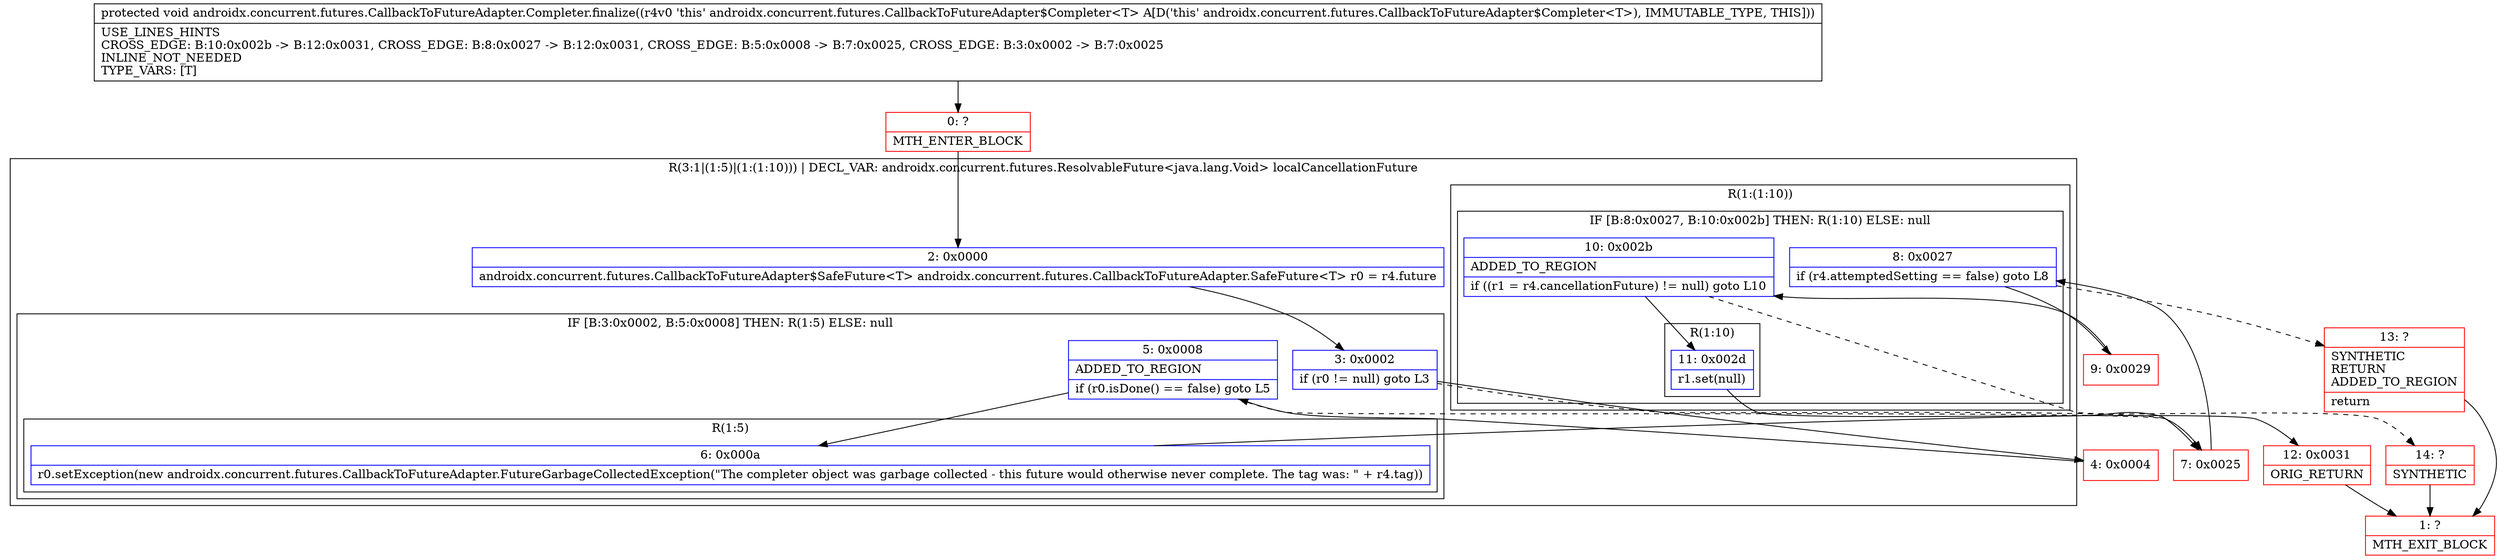 digraph "CFG forandroidx.concurrent.futures.CallbackToFutureAdapter.Completer.finalize()V" {
subgraph cluster_Region_568475351 {
label = "R(3:1|(1:5)|(1:(1:10))) | DECL_VAR: androidx.concurrent.futures.ResolvableFuture\<java.lang.Void\> localCancellationFuture\l";
node [shape=record,color=blue];
Node_2 [shape=record,label="{2\:\ 0x0000|androidx.concurrent.futures.CallbackToFutureAdapter$SafeFuture\<T\> androidx.concurrent.futures.CallbackToFutureAdapter.SafeFuture\<T\> r0 = r4.future\l}"];
subgraph cluster_IfRegion_793162474 {
label = "IF [B:3:0x0002, B:5:0x0008] THEN: R(1:5) ELSE: null";
node [shape=record,color=blue];
Node_3 [shape=record,label="{3\:\ 0x0002|if (r0 != null) goto L3\l}"];
Node_5 [shape=record,label="{5\:\ 0x0008|ADDED_TO_REGION\l|if (r0.isDone() == false) goto L5\l}"];
subgraph cluster_Region_735620619 {
label = "R(1:5)";
node [shape=record,color=blue];
Node_6 [shape=record,label="{6\:\ 0x000a|r0.setException(new androidx.concurrent.futures.CallbackToFutureAdapter.FutureGarbageCollectedException(\"The completer object was garbage collected \- this future would otherwise never complete. The tag was: \" + r4.tag))\l}"];
}
}
subgraph cluster_Region_2037491666 {
label = "R(1:(1:10))";
node [shape=record,color=blue];
subgraph cluster_IfRegion_2147055656 {
label = "IF [B:8:0x0027, B:10:0x002b] THEN: R(1:10) ELSE: null";
node [shape=record,color=blue];
Node_8 [shape=record,label="{8\:\ 0x0027|if (r4.attemptedSetting == false) goto L8\l}"];
Node_10 [shape=record,label="{10\:\ 0x002b|ADDED_TO_REGION\l|if ((r1 = r4.cancellationFuture) != null) goto L10\l}"];
subgraph cluster_Region_1063324032 {
label = "R(1:10)";
node [shape=record,color=blue];
Node_11 [shape=record,label="{11\:\ 0x002d|r1.set(null)\l}"];
}
}
}
}
Node_0 [shape=record,color=red,label="{0\:\ ?|MTH_ENTER_BLOCK\l}"];
Node_4 [shape=record,color=red,label="{4\:\ 0x0004}"];
Node_7 [shape=record,color=red,label="{7\:\ 0x0025}"];
Node_9 [shape=record,color=red,label="{9\:\ 0x0029}"];
Node_12 [shape=record,color=red,label="{12\:\ 0x0031|ORIG_RETURN\l}"];
Node_1 [shape=record,color=red,label="{1\:\ ?|MTH_EXIT_BLOCK\l}"];
Node_14 [shape=record,color=red,label="{14\:\ ?|SYNTHETIC\l}"];
Node_13 [shape=record,color=red,label="{13\:\ ?|SYNTHETIC\lRETURN\lADDED_TO_REGION\l|return\l}"];
MethodNode[shape=record,label="{protected void androidx.concurrent.futures.CallbackToFutureAdapter.Completer.finalize((r4v0 'this' androidx.concurrent.futures.CallbackToFutureAdapter$Completer\<T\> A[D('this' androidx.concurrent.futures.CallbackToFutureAdapter$Completer\<T\>), IMMUTABLE_TYPE, THIS]))  | USE_LINES_HINTS\lCROSS_EDGE: B:10:0x002b \-\> B:12:0x0031, CROSS_EDGE: B:8:0x0027 \-\> B:12:0x0031, CROSS_EDGE: B:5:0x0008 \-\> B:7:0x0025, CROSS_EDGE: B:3:0x0002 \-\> B:7:0x0025\lINLINE_NOT_NEEDED\lTYPE_VARS: [T]\l}"];
MethodNode -> Node_0;Node_2 -> Node_3;
Node_3 -> Node_4;
Node_3 -> Node_7[style=dashed];
Node_5 -> Node_6;
Node_5 -> Node_7[style=dashed];
Node_6 -> Node_7;
Node_8 -> Node_9;
Node_8 -> Node_13[style=dashed];
Node_10 -> Node_11;
Node_10 -> Node_14[style=dashed];
Node_11 -> Node_12;
Node_0 -> Node_2;
Node_4 -> Node_5;
Node_7 -> Node_8;
Node_9 -> Node_10;
Node_12 -> Node_1;
Node_14 -> Node_1;
Node_13 -> Node_1;
}

